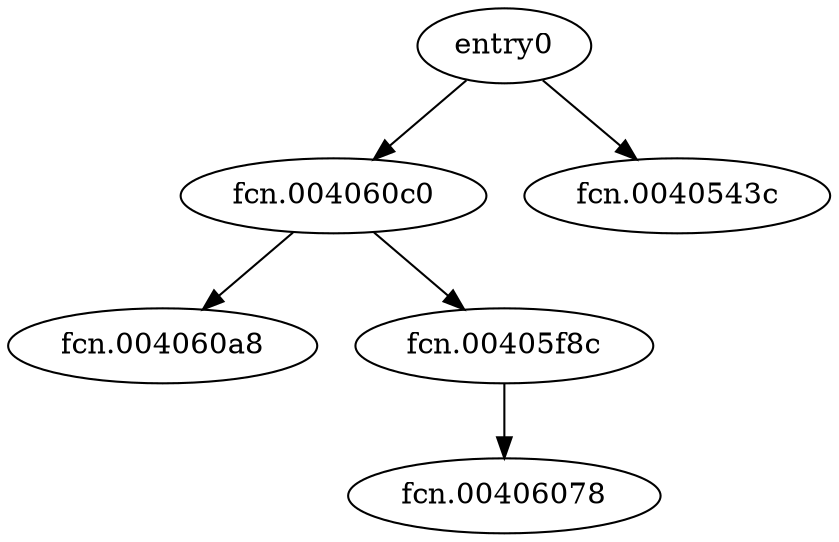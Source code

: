 digraph code {
  "0x00405398" [label="entry0"];
  "0x00405398" -> "0x004060c0";
  "0x004060c0" [label="fcn.004060c0"];
  "0x00405398" -> "0x0040543c";
  "0x0040543c" [label="fcn.0040543c"];
  "0x004060c0" [label="fcn.004060c0"];
  "0x004060c0" -> "0x004060a8";
  "0x004060a8" [label="fcn.004060a8"];
  "0x004060c0" -> "0x00405f8c";
  "0x00405f8c" [label="fcn.00405f8c"];
  "0x00405f8c" [label="fcn.00405f8c"];
  "0x00405f8c" -> "0x00406078";
  "0x00406078" [label="fcn.00406078"];
}